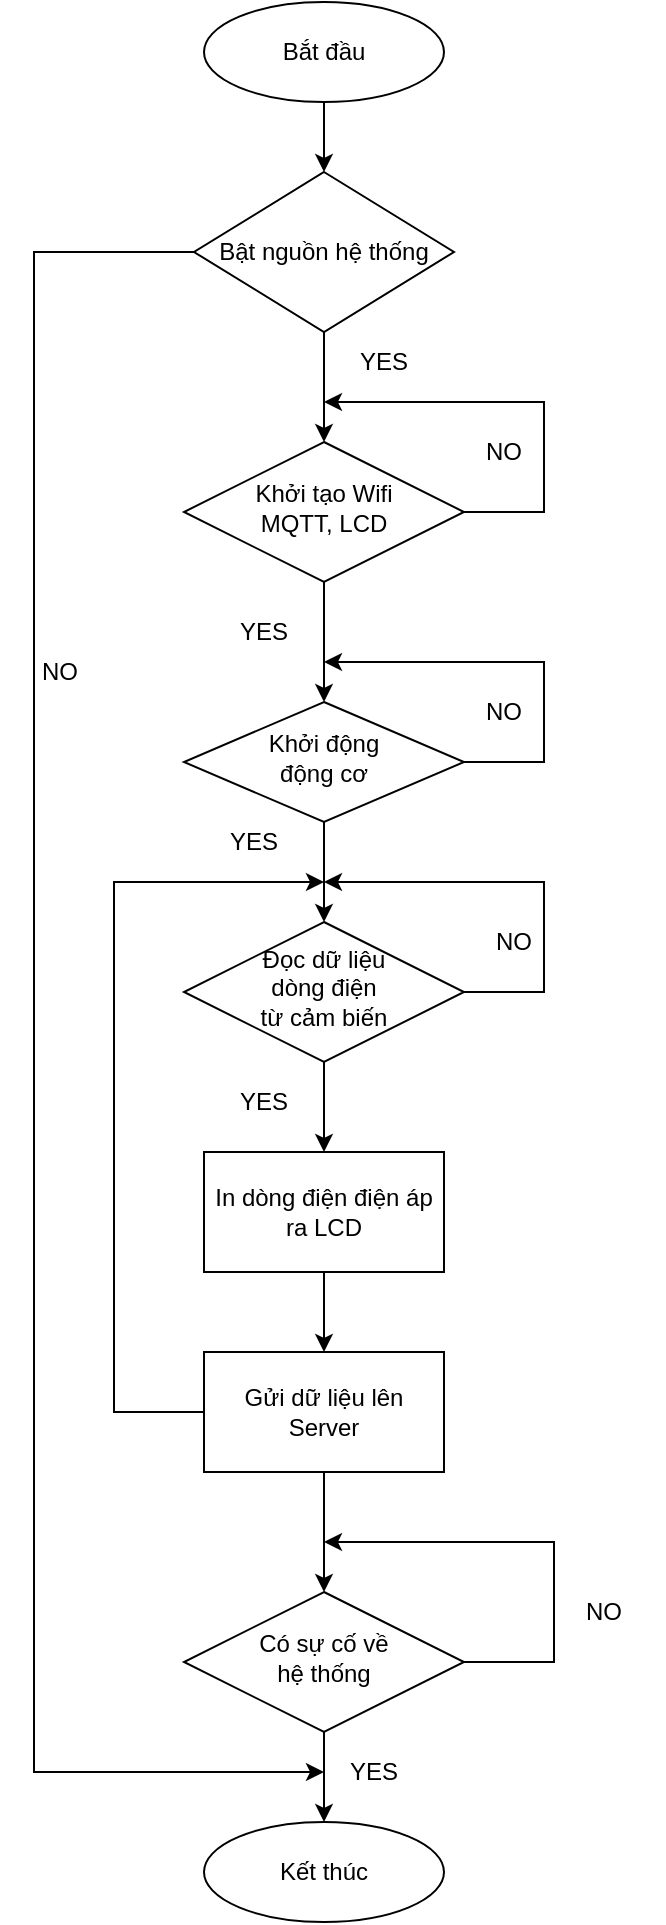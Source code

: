 <mxfile version="18.1.3" type="device"><diagram id="C5RBs43oDa-KdzZeNtuy" name="Page-1"><mxGraphModel dx="1497" dy="921" grid="1" gridSize="5" guides="1" tooltips="1" connect="1" arrows="1" fold="1" page="1" pageScale="1" pageWidth="827" pageHeight="1169" math="0" shadow="0"><root><mxCell id="WIyWlLk6GJQsqaUBKTNV-0"/><mxCell id="WIyWlLk6GJQsqaUBKTNV-1" parent="WIyWlLk6GJQsqaUBKTNV-0"/><mxCell id="ZeHR_K2SGrUCi4Vb_rhW-4" style="edgeStyle=orthogonalEdgeStyle;rounded=0;orthogonalLoop=1;jettySize=auto;html=1;entryX=0.5;entryY=0;entryDx=0;entryDy=0;" edge="1" parent="WIyWlLk6GJQsqaUBKTNV-1" source="WIyWlLk6GJQsqaUBKTNV-6" target="ZeHR_K2SGrUCi4Vb_rhW-2"><mxGeometry relative="1" as="geometry"/></mxCell><mxCell id="ZeHR_K2SGrUCi4Vb_rhW-5" style="edgeStyle=orthogonalEdgeStyle;rounded=0;orthogonalLoop=1;jettySize=auto;html=1;" edge="1" parent="WIyWlLk6GJQsqaUBKTNV-1" source="WIyWlLk6GJQsqaUBKTNV-6"><mxGeometry relative="1" as="geometry"><mxPoint x="220" y="300" as="targetPoint"/><Array as="points"><mxPoint x="330" y="355"/><mxPoint x="330" y="300"/><mxPoint x="220" y="300"/></Array></mxGeometry></mxCell><mxCell id="WIyWlLk6GJQsqaUBKTNV-6" value="Khởi tạo Wifi&lt;br&gt;MQTT, LCD" style="rhombus;whiteSpace=wrap;html=1;shadow=0;fontFamily=Helvetica;fontSize=12;align=center;strokeWidth=1;spacing=6;spacingTop=-4;" parent="WIyWlLk6GJQsqaUBKTNV-1" vertex="1"><mxGeometry x="150" y="320" width="140" height="70" as="geometry"/></mxCell><mxCell id="ZeHR_K2SGrUCi4Vb_rhW-10" style="edgeStyle=orthogonalEdgeStyle;rounded=0;orthogonalLoop=1;jettySize=auto;html=1;" edge="1" parent="WIyWlLk6GJQsqaUBKTNV-1" source="WIyWlLk6GJQsqaUBKTNV-10"><mxGeometry relative="1" as="geometry"><mxPoint x="220" y="675" as="targetPoint"/></mxGeometry></mxCell><mxCell id="ZeHR_K2SGrUCi4Vb_rhW-14" style="edgeStyle=orthogonalEdgeStyle;rounded=0;orthogonalLoop=1;jettySize=auto;html=1;" edge="1" parent="WIyWlLk6GJQsqaUBKTNV-1" source="WIyWlLk6GJQsqaUBKTNV-10"><mxGeometry relative="1" as="geometry"><mxPoint x="220" y="540" as="targetPoint"/><Array as="points"><mxPoint x="330" y="595"/><mxPoint x="330" y="540"/><mxPoint x="220" y="540"/></Array></mxGeometry></mxCell><mxCell id="WIyWlLk6GJQsqaUBKTNV-10" value="Đọc dữ liệu &lt;br&gt;dòng điện &lt;br&gt;từ cảm biến" style="rhombus;whiteSpace=wrap;html=1;shadow=0;fontFamily=Helvetica;fontSize=12;align=center;strokeWidth=1;spacing=6;spacingTop=-4;" parent="WIyWlLk6GJQsqaUBKTNV-1" vertex="1"><mxGeometry x="150" y="560" width="140" height="70" as="geometry"/></mxCell><mxCell id="ZeHR_K2SGrUCi4Vb_rhW-33" style="edgeStyle=orthogonalEdgeStyle;rounded=0;orthogonalLoop=1;jettySize=auto;html=1;entryX=0.5;entryY=0;entryDx=0;entryDy=0;" edge="1" parent="WIyWlLk6GJQsqaUBKTNV-1" source="DjAMIon6ieZvQpDemafm-0" target="ZeHR_K2SGrUCi4Vb_rhW-32"><mxGeometry relative="1" as="geometry"/></mxCell><mxCell id="DjAMIon6ieZvQpDemafm-0" value="Bắt đầu" style="ellipse;whiteSpace=wrap;html=1;" parent="WIyWlLk6GJQsqaUBKTNV-1" vertex="1"><mxGeometry x="160" y="100" width="120" height="50" as="geometry"/></mxCell><mxCell id="eUPFtv9mlG9Wa4l3lBbE-9" value="YES" style="text;html=1;strokeColor=none;fillColor=none;align=center;verticalAlign=middle;whiteSpace=wrap;rounded=0;" parent="WIyWlLk6GJQsqaUBKTNV-1" vertex="1"><mxGeometry x="215" y="970" width="60" height="30" as="geometry"/></mxCell><mxCell id="eUPFtv9mlG9Wa4l3lBbE-11" value="NO" style="text;html=1;strokeColor=none;fillColor=none;align=center;verticalAlign=middle;whiteSpace=wrap;rounded=0;" parent="WIyWlLk6GJQsqaUBKTNV-1" vertex="1"><mxGeometry x="280" y="310" width="60" height="30" as="geometry"/></mxCell><mxCell id="ZeHR_K2SGrUCi4Vb_rhW-3" style="edgeStyle=orthogonalEdgeStyle;rounded=0;orthogonalLoop=1;jettySize=auto;html=1;" edge="1" parent="WIyWlLk6GJQsqaUBKTNV-1" source="ZeHR_K2SGrUCi4Vb_rhW-2"><mxGeometry relative="1" as="geometry"><mxPoint x="220" y="430" as="targetPoint"/><Array as="points"><mxPoint x="330" y="480"/><mxPoint x="330" y="430"/></Array></mxGeometry></mxCell><mxCell id="ZeHR_K2SGrUCi4Vb_rhW-6" style="edgeStyle=orthogonalEdgeStyle;rounded=0;orthogonalLoop=1;jettySize=auto;html=1;entryX=0.5;entryY=0;entryDx=0;entryDy=0;" edge="1" parent="WIyWlLk6GJQsqaUBKTNV-1" source="ZeHR_K2SGrUCi4Vb_rhW-2" target="WIyWlLk6GJQsqaUBKTNV-10"><mxGeometry relative="1" as="geometry"/></mxCell><mxCell id="ZeHR_K2SGrUCi4Vb_rhW-2" value="Khởi động &lt;br&gt;động cơ" style="rhombus;whiteSpace=wrap;html=1;shadow=0;fontFamily=Helvetica;fontSize=12;align=center;strokeWidth=1;spacing=6;spacingTop=-4;" vertex="1" parent="WIyWlLk6GJQsqaUBKTNV-1"><mxGeometry x="150" y="450" width="140" height="60" as="geometry"/></mxCell><mxCell id="ZeHR_K2SGrUCi4Vb_rhW-13" style="edgeStyle=orthogonalEdgeStyle;rounded=0;orthogonalLoop=1;jettySize=auto;html=1;entryX=0.5;entryY=0;entryDx=0;entryDy=0;" edge="1" parent="WIyWlLk6GJQsqaUBKTNV-1" source="ZeHR_K2SGrUCi4Vb_rhW-8" target="ZeHR_K2SGrUCi4Vb_rhW-12"><mxGeometry relative="1" as="geometry"/></mxCell><mxCell id="ZeHR_K2SGrUCi4Vb_rhW-8" value="In dòng điện điện áp&lt;br&gt;ra LCD" style="rounded=0;whiteSpace=wrap;html=1;" vertex="1" parent="WIyWlLk6GJQsqaUBKTNV-1"><mxGeometry x="160" y="675" width="120" height="60" as="geometry"/></mxCell><mxCell id="ZeHR_K2SGrUCi4Vb_rhW-16" style="edgeStyle=orthogonalEdgeStyle;rounded=0;orthogonalLoop=1;jettySize=auto;html=1;entryX=0.5;entryY=0;entryDx=0;entryDy=0;" edge="1" parent="WIyWlLk6GJQsqaUBKTNV-1" source="ZeHR_K2SGrUCi4Vb_rhW-12" target="ZeHR_K2SGrUCi4Vb_rhW-15"><mxGeometry relative="1" as="geometry"/></mxCell><mxCell id="ZeHR_K2SGrUCi4Vb_rhW-30" style="edgeStyle=orthogonalEdgeStyle;rounded=0;orthogonalLoop=1;jettySize=auto;html=1;" edge="1" parent="WIyWlLk6GJQsqaUBKTNV-1" source="ZeHR_K2SGrUCi4Vb_rhW-12"><mxGeometry relative="1" as="geometry"><mxPoint x="220" y="540" as="targetPoint"/><Array as="points"><mxPoint x="115" y="805"/><mxPoint x="115" y="540"/></Array></mxGeometry></mxCell><mxCell id="ZeHR_K2SGrUCi4Vb_rhW-12" value="&lt;span style=&quot;&quot;&gt;Gửi dữ liệu lên Server&lt;/span&gt;" style="rounded=0;whiteSpace=wrap;html=1;" vertex="1" parent="WIyWlLk6GJQsqaUBKTNV-1"><mxGeometry x="160" y="775" width="120" height="60" as="geometry"/></mxCell><mxCell id="ZeHR_K2SGrUCi4Vb_rhW-17" style="edgeStyle=orthogonalEdgeStyle;rounded=0;orthogonalLoop=1;jettySize=auto;html=1;" edge="1" parent="WIyWlLk6GJQsqaUBKTNV-1" source="ZeHR_K2SGrUCi4Vb_rhW-15"><mxGeometry relative="1" as="geometry"><mxPoint x="220" y="870" as="targetPoint"/><Array as="points"><mxPoint x="335" y="930"/><mxPoint x="335" y="870"/></Array></mxGeometry></mxCell><mxCell id="ZeHR_K2SGrUCi4Vb_rhW-20" style="edgeStyle=orthogonalEdgeStyle;rounded=0;orthogonalLoop=1;jettySize=auto;html=1;entryX=0.5;entryY=0;entryDx=0;entryDy=0;" edge="1" parent="WIyWlLk6GJQsqaUBKTNV-1" source="ZeHR_K2SGrUCi4Vb_rhW-15" target="ZeHR_K2SGrUCi4Vb_rhW-19"><mxGeometry relative="1" as="geometry"/></mxCell><mxCell id="ZeHR_K2SGrUCi4Vb_rhW-15" value="Có sự cố về &lt;br&gt;hệ thống" style="rhombus;whiteSpace=wrap;html=1;shadow=0;fontFamily=Helvetica;fontSize=12;align=center;strokeWidth=1;spacing=6;spacingTop=-4;" vertex="1" parent="WIyWlLk6GJQsqaUBKTNV-1"><mxGeometry x="150" y="895" width="140" height="70" as="geometry"/></mxCell><mxCell id="ZeHR_K2SGrUCi4Vb_rhW-19" value="Kết thúc" style="ellipse;whiteSpace=wrap;html=1;" vertex="1" parent="WIyWlLk6GJQsqaUBKTNV-1"><mxGeometry x="160" y="1010" width="120" height="50" as="geometry"/></mxCell><mxCell id="ZeHR_K2SGrUCi4Vb_rhW-21" value="NO" style="text;html=1;strokeColor=none;fillColor=none;align=center;verticalAlign=middle;whiteSpace=wrap;rounded=0;" vertex="1" parent="WIyWlLk6GJQsqaUBKTNV-1"><mxGeometry x="280" y="440" width="60" height="30" as="geometry"/></mxCell><mxCell id="ZeHR_K2SGrUCi4Vb_rhW-23" value="NO" style="text;html=1;strokeColor=none;fillColor=none;align=center;verticalAlign=middle;whiteSpace=wrap;rounded=0;" vertex="1" parent="WIyWlLk6GJQsqaUBKTNV-1"><mxGeometry x="285" y="555" width="60" height="30" as="geometry"/></mxCell><mxCell id="ZeHR_K2SGrUCi4Vb_rhW-24" value="NO" style="text;html=1;strokeColor=none;fillColor=none;align=center;verticalAlign=middle;whiteSpace=wrap;rounded=0;" vertex="1" parent="WIyWlLk6GJQsqaUBKTNV-1"><mxGeometry x="330" y="890" width="60" height="30" as="geometry"/></mxCell><mxCell id="ZeHR_K2SGrUCi4Vb_rhW-26" value="&lt;span style=&quot;color: rgba(0, 0, 0, 0); font-family: monospace; font-size: 0px; text-align: start;&quot;&gt;%3CmxGraphModel%3E%3Croot%3E%3CmxCell%20id%3D%220%22%2F%3E%3CmxCell%20id%3D%221%22%20parent%3D%220%22%2F%3E%3CmxCell%20id%3D%222%22%20value%3D%22YES%22%20style%3D%22text%3Bhtml%3D1%3BstrokeColor%3Dnone%3BfillColor%3Dnone%3Balign%3Dcenter%3BverticalAlign%3Dmiddle%3BwhiteSpace%3Dwrap%3Brounded%3D0%3B%22%20vertex%3D%221%22%20parent%3D%221%22%3E%3CmxGeometry%20x%3D%22160%22%20y%3D%22855%22%20width%3D%2260%22%20height%3D%2230%22%20as%3D%22geometry%22%2F%3E%3C%2FmxCell%3E%3C%2Froot%3E%3C%2FmxGraphModel%3E&lt;/span&gt;" style="text;html=1;align=center;verticalAlign=middle;resizable=0;points=[];autosize=1;strokeColor=none;fillColor=none;" vertex="1" parent="WIyWlLk6GJQsqaUBKTNV-1"><mxGeometry x="118" y="523" width="15" height="25" as="geometry"/></mxCell><mxCell id="ZeHR_K2SGrUCi4Vb_rhW-27" value="YES" style="text;html=1;strokeColor=none;fillColor=none;align=center;verticalAlign=middle;whiteSpace=wrap;rounded=0;" vertex="1" parent="WIyWlLk6GJQsqaUBKTNV-1"><mxGeometry x="160" y="635" width="60" height="30" as="geometry"/></mxCell><mxCell id="ZeHR_K2SGrUCi4Vb_rhW-28" value="YES" style="text;html=1;strokeColor=none;fillColor=none;align=center;verticalAlign=middle;whiteSpace=wrap;rounded=0;" vertex="1" parent="WIyWlLk6GJQsqaUBKTNV-1"><mxGeometry x="155" y="505" width="60" height="30" as="geometry"/></mxCell><mxCell id="ZeHR_K2SGrUCi4Vb_rhW-29" value="YES" style="text;html=1;strokeColor=none;fillColor=none;align=center;verticalAlign=middle;whiteSpace=wrap;rounded=0;" vertex="1" parent="WIyWlLk6GJQsqaUBKTNV-1"><mxGeometry x="160" y="400" width="60" height="30" as="geometry"/></mxCell><mxCell id="ZeHR_K2SGrUCi4Vb_rhW-34" style="edgeStyle=orthogonalEdgeStyle;rounded=0;orthogonalLoop=1;jettySize=auto;html=1;entryX=0.5;entryY=0;entryDx=0;entryDy=0;" edge="1" parent="WIyWlLk6GJQsqaUBKTNV-1" source="ZeHR_K2SGrUCi4Vb_rhW-32" target="WIyWlLk6GJQsqaUBKTNV-6"><mxGeometry relative="1" as="geometry"/></mxCell><mxCell id="ZeHR_K2SGrUCi4Vb_rhW-36" style="edgeStyle=orthogonalEdgeStyle;rounded=0;orthogonalLoop=1;jettySize=auto;html=1;" edge="1" parent="WIyWlLk6GJQsqaUBKTNV-1" source="ZeHR_K2SGrUCi4Vb_rhW-32"><mxGeometry relative="1" as="geometry"><mxPoint x="220" y="985" as="targetPoint"/><Array as="points"><mxPoint x="75" y="225"/><mxPoint x="75" y="985"/></Array></mxGeometry></mxCell><mxCell id="ZeHR_K2SGrUCi4Vb_rhW-32" value="Bật nguồn hệ thống" style="rhombus;whiteSpace=wrap;html=1;" vertex="1" parent="WIyWlLk6GJQsqaUBKTNV-1"><mxGeometry x="155" y="185" width="130" height="80" as="geometry"/></mxCell><mxCell id="ZeHR_K2SGrUCi4Vb_rhW-35" value="YES" style="text;html=1;strokeColor=none;fillColor=none;align=center;verticalAlign=middle;whiteSpace=wrap;rounded=0;" vertex="1" parent="WIyWlLk6GJQsqaUBKTNV-1"><mxGeometry x="220" y="265" width="60" height="30" as="geometry"/></mxCell><mxCell id="ZeHR_K2SGrUCi4Vb_rhW-37" value="NO" style="text;html=1;strokeColor=none;fillColor=none;align=center;verticalAlign=middle;whiteSpace=wrap;rounded=0;" vertex="1" parent="WIyWlLk6GJQsqaUBKTNV-1"><mxGeometry x="58" y="420" width="60" height="30" as="geometry"/></mxCell></root></mxGraphModel></diagram></mxfile>